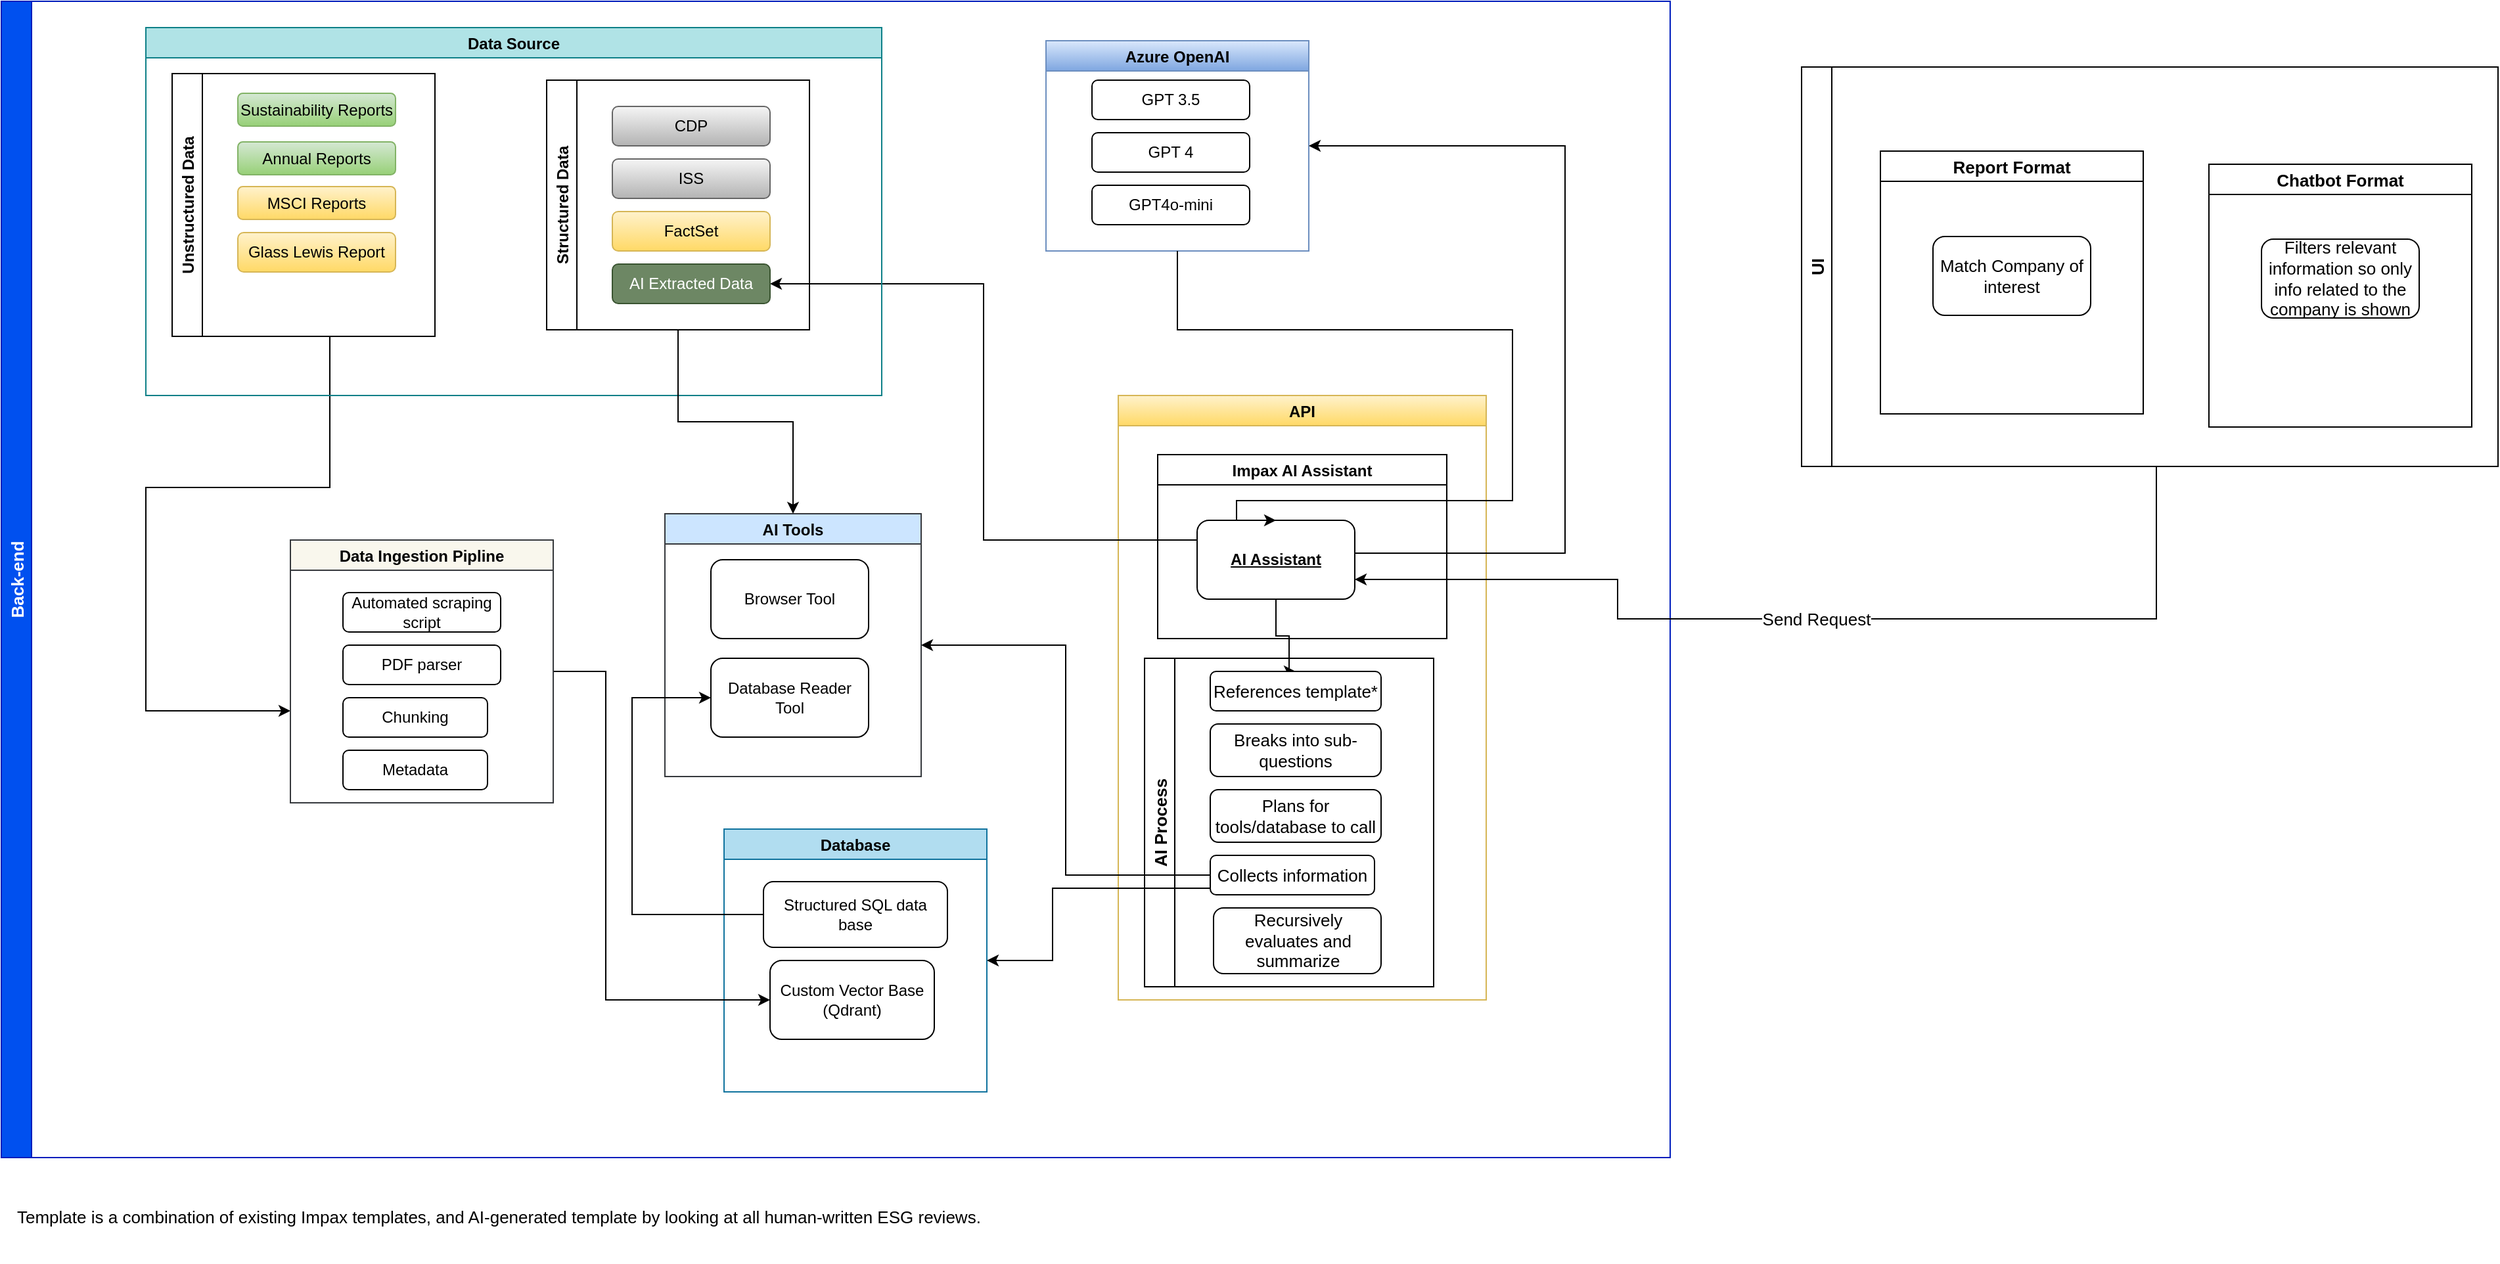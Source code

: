 <mxfile version="24.8.0">
  <diagram id="tmc6DzVFnJO1wLUBKDYH" name="Page-1">
    <mxGraphModel dx="1973" dy="653" grid="1" gridSize="10" guides="1" tooltips="1" connect="1" arrows="1" fold="1" page="1" pageScale="1" pageWidth="850" pageHeight="1100" math="0" shadow="0">
      <root>
        <mxCell id="0" />
        <mxCell id="1" parent="0" />
        <mxCell id="HovcwMmP69qifJoBiwdF-56" value="" style="group" parent="1" vertex="1" connectable="0">
          <mxGeometry x="-760" y="120" width="1270" height="960" as="geometry" />
        </mxCell>
        <mxCell id="HovcwMmP69qifJoBiwdF-2" value="Azure OpenAI" style="swimlane;fillColor=#dae8fc;gradientColor=#7ea6e0;strokeColor=#6c8ebf;" parent="HovcwMmP69qifJoBiwdF-56" vertex="1">
          <mxGeometry x="795" y="30" width="200" height="160" as="geometry" />
        </mxCell>
        <mxCell id="HovcwMmP69qifJoBiwdF-19" value="GPT 3.5" style="rounded=1;whiteSpace=wrap;html=1;" parent="HovcwMmP69qifJoBiwdF-2" vertex="1">
          <mxGeometry x="35" y="30" width="120" height="30" as="geometry" />
        </mxCell>
        <mxCell id="HovcwMmP69qifJoBiwdF-20" value="GPT 4" style="rounded=1;whiteSpace=wrap;html=1;" parent="HovcwMmP69qifJoBiwdF-2" vertex="1">
          <mxGeometry x="35" y="70" width="120" height="30" as="geometry" />
        </mxCell>
        <mxCell id="HovcwMmP69qifJoBiwdF-21" value="GPT4o-mini" style="rounded=1;whiteSpace=wrap;html=1;" parent="HovcwMmP69qifJoBiwdF-2" vertex="1">
          <mxGeometry x="35" y="110" width="120" height="30" as="geometry" />
        </mxCell>
        <mxCell id="HovcwMmP69qifJoBiwdF-23" style="edgeStyle=orthogonalEdgeStyle;rounded=0;orthogonalLoop=1;jettySize=auto;html=1;exitX=0.5;exitY=1;exitDx=0;exitDy=0;" parent="HovcwMmP69qifJoBiwdF-56" source="HovcwMmP69qifJoBiwdF-25" edge="1">
          <mxGeometry relative="1" as="geometry">
            <mxPoint x="220" y="540" as="targetPoint" />
            <mxPoint x="250" y="250" as="sourcePoint" />
            <Array as="points">
              <mxPoint x="250" y="255" />
              <mxPoint x="250" y="370" />
              <mxPoint x="110" y="370" />
              <mxPoint x="110" y="540" />
            </Array>
          </mxGeometry>
        </mxCell>
        <mxCell id="HovcwMmP69qifJoBiwdF-4" value="Database" style="swimlane;fillColor=#b1ddf0;strokeColor=#10739e;" parent="HovcwMmP69qifJoBiwdF-56" vertex="1">
          <mxGeometry x="550" y="630" width="200" height="200" as="geometry" />
        </mxCell>
        <mxCell id="HovcwMmP69qifJoBiwdF-9" value="Custom Vector Base (Qdrant)" style="rounded=1;whiteSpace=wrap;html=1;" parent="HovcwMmP69qifJoBiwdF-4" vertex="1">
          <mxGeometry x="35" y="100" width="125" height="60" as="geometry" />
        </mxCell>
        <mxCell id="HovcwMmP69qifJoBiwdF-42" value="Structured SQL data base" style="rounded=1;whiteSpace=wrap;html=1;" parent="HovcwMmP69qifJoBiwdF-4" vertex="1">
          <mxGeometry x="30" y="40" width="140" height="50" as="geometry" />
        </mxCell>
        <mxCell id="HovcwMmP69qifJoBiwdF-5" value="API" style="swimlane;fillColor=#fff2cc;gradientColor=#ffd966;strokeColor=#d6b656;" parent="HovcwMmP69qifJoBiwdF-56" vertex="1">
          <mxGeometry x="850" y="300" width="280" height="460" as="geometry" />
        </mxCell>
        <mxCell id="HovcwMmP69qifJoBiwdF-6" value="Impax AI Assistant" style="swimlane;" parent="HovcwMmP69qifJoBiwdF-5" vertex="1">
          <mxGeometry x="30" y="45" width="220" height="140" as="geometry" />
        </mxCell>
        <mxCell id="HovcwMmP69qifJoBiwdF-7" value="AI Assistant" style="rounded=1;whiteSpace=wrap;html=1;fontStyle=5" parent="HovcwMmP69qifJoBiwdF-6" vertex="1">
          <mxGeometry x="30" y="50" width="120" height="60" as="geometry" />
        </mxCell>
        <mxCell id="HovcwMmP69qifJoBiwdF-18" style="edgeStyle=orthogonalEdgeStyle;rounded=0;orthogonalLoop=1;jettySize=auto;html=1;exitX=0.5;exitY=1;exitDx=0;exitDy=0;entryX=0.5;entryY=0;entryDx=0;entryDy=0;" parent="HovcwMmP69qifJoBiwdF-56" source="HovcwMmP69qifJoBiwdF-2" target="HovcwMmP69qifJoBiwdF-7" edge="1">
          <mxGeometry relative="1" as="geometry">
            <Array as="points">
              <mxPoint x="895" y="250" />
              <mxPoint x="1150" y="250" />
              <mxPoint x="1150" y="380" />
              <mxPoint x="940" y="380" />
            </Array>
          </mxGeometry>
        </mxCell>
        <mxCell id="HovcwMmP69qifJoBiwdF-17" style="edgeStyle=orthogonalEdgeStyle;rounded=0;orthogonalLoop=1;jettySize=auto;html=1;entryX=1;entryY=0.5;entryDx=0;entryDy=0;" parent="HovcwMmP69qifJoBiwdF-56" source="HovcwMmP69qifJoBiwdF-7" target="HovcwMmP69qifJoBiwdF-2" edge="1">
          <mxGeometry relative="1" as="geometry">
            <Array as="points">
              <mxPoint x="1190" y="420" />
              <mxPoint x="1190" y="110" />
            </Array>
          </mxGeometry>
        </mxCell>
        <mxCell id="HovcwMmP69qifJoBiwdF-24" style="edgeStyle=orthogonalEdgeStyle;rounded=0;orthogonalLoop=1;jettySize=auto;html=1;entryX=0;entryY=0.5;entryDx=0;entryDy=0;" parent="HovcwMmP69qifJoBiwdF-56" source="HovcwMmP69qifJoBiwdF-10" target="HovcwMmP69qifJoBiwdF-9" edge="1">
          <mxGeometry relative="1" as="geometry">
            <mxPoint x="580" y="720" as="targetPoint" />
            <Array as="points">
              <mxPoint x="460" y="510" />
              <mxPoint x="460" y="760" />
            </Array>
          </mxGeometry>
        </mxCell>
        <mxCell id="HovcwMmP69qifJoBiwdF-10" value="Data Ingestion Pipline" style="swimlane;startSize=23;fillColor=#f9f7ed;strokeColor=#36393d;" parent="HovcwMmP69qifJoBiwdF-56" vertex="1">
          <mxGeometry x="220" y="410" width="200" height="200" as="geometry" />
        </mxCell>
        <mxCell id="HovcwMmP69qifJoBiwdF-11" value="PDF parser" style="rounded=1;whiteSpace=wrap;html=1;" parent="HovcwMmP69qifJoBiwdF-10" vertex="1">
          <mxGeometry x="40" y="80" width="120" height="30" as="geometry" />
        </mxCell>
        <mxCell id="HovcwMmP69qifJoBiwdF-12" value="Chunking" style="rounded=1;whiteSpace=wrap;html=1;" parent="HovcwMmP69qifJoBiwdF-10" vertex="1">
          <mxGeometry x="40" y="120" width="110" height="30" as="geometry" />
        </mxCell>
        <mxCell id="HovcwMmP69qifJoBiwdF-13" value="Metadata" style="rounded=1;whiteSpace=wrap;html=1;" parent="HovcwMmP69qifJoBiwdF-10" vertex="1">
          <mxGeometry x="40" y="160" width="110" height="30" as="geometry" />
        </mxCell>
        <mxCell id="HovcwMmP69qifJoBiwdF-16" value="Automated scraping script" style="rounded=1;whiteSpace=wrap;html=1;" parent="HovcwMmP69qifJoBiwdF-10" vertex="1">
          <mxGeometry x="40" y="40" width="120" height="30" as="geometry" />
        </mxCell>
        <mxCell id="HovcwMmP69qifJoBiwdF-35" value="AI Tools" style="swimlane;fillColor=#cce5ff;strokeColor=#36393d;" parent="HovcwMmP69qifJoBiwdF-56" vertex="1">
          <mxGeometry x="505" y="390" width="195" height="200" as="geometry" />
        </mxCell>
        <mxCell id="HovcwMmP69qifJoBiwdF-36" value="Browser Tool" style="rounded=1;whiteSpace=wrap;html=1;" parent="HovcwMmP69qifJoBiwdF-35" vertex="1">
          <mxGeometry x="35" y="35" width="120" height="60" as="geometry" />
        </mxCell>
        <mxCell id="HovcwMmP69qifJoBiwdF-37" value="Database Reader Tool" style="rounded=1;whiteSpace=wrap;html=1;" parent="HovcwMmP69qifJoBiwdF-35" vertex="1">
          <mxGeometry x="35" y="110" width="120" height="60" as="geometry" />
        </mxCell>
        <mxCell id="HovcwMmP69qifJoBiwdF-38" style="edgeStyle=orthogonalEdgeStyle;rounded=0;orthogonalLoop=1;jettySize=auto;html=1;entryX=0.5;entryY=0;entryDx=0;entryDy=0;" parent="HovcwMmP69qifJoBiwdF-56" source="HovcwMmP69qifJoBiwdF-7" target="HovcwMmP69qifJoBiwdF-50" edge="1">
          <mxGeometry relative="1" as="geometry">
            <mxPoint x="940" y="510" as="targetPoint" />
            <Array as="points">
              <mxPoint x="970" y="483" />
              <mxPoint x="980" y="483" />
              <mxPoint x="980" y="510" />
            </Array>
          </mxGeometry>
        </mxCell>
        <mxCell id="HovcwMmP69qifJoBiwdF-39" style="edgeStyle=orthogonalEdgeStyle;rounded=0;orthogonalLoop=1;jettySize=auto;html=1;exitX=0;exitY=0.25;exitDx=0;exitDy=0;entryX=1;entryY=0.5;entryDx=0;entryDy=0;" parent="HovcwMmP69qifJoBiwdF-56" source="HovcwMmP69qifJoBiwdF-7" target="HovcwMmP69qifJoBiwdF-40" edge="1">
          <mxGeometry relative="1" as="geometry">
            <mxPoint x="720" y="190" as="targetPoint" />
          </mxGeometry>
        </mxCell>
        <mxCell id="HovcwMmP69qifJoBiwdF-43" style="edgeStyle=orthogonalEdgeStyle;rounded=0;orthogonalLoop=1;jettySize=auto;html=1;entryX=0;entryY=0.5;entryDx=0;entryDy=0;" parent="HovcwMmP69qifJoBiwdF-56" source="HovcwMmP69qifJoBiwdF-42" target="HovcwMmP69qifJoBiwdF-37" edge="1">
          <mxGeometry relative="1" as="geometry">
            <Array as="points">
              <mxPoint x="480" y="695" />
              <mxPoint x="480" y="530" />
            </Array>
          </mxGeometry>
        </mxCell>
        <mxCell id="HovcwMmP69qifJoBiwdF-44" value="Back-end" style="swimlane;horizontal=0;fontSize=13;fillColor=#0050ef;strokeColor=#001DBC;fontColor=#ffffff;" parent="HovcwMmP69qifJoBiwdF-56" vertex="1">
          <mxGeometry width="1270" height="880" as="geometry" />
        </mxCell>
        <mxCell id="HovcwMmP69qifJoBiwdF-47" value="AI Process" style="swimlane;horizontal=0;fontSize=13;" parent="HovcwMmP69qifJoBiwdF-44" vertex="1">
          <mxGeometry x="870" y="500" width="220" height="250" as="geometry" />
        </mxCell>
        <mxCell id="HovcwMmP69qifJoBiwdF-48" value="Breaks into sub-questions" style="rounded=1;whiteSpace=wrap;html=1;fontSize=13;" parent="HovcwMmP69qifJoBiwdF-47" vertex="1">
          <mxGeometry x="50" y="50" width="130" height="40" as="geometry" />
        </mxCell>
        <mxCell id="HovcwMmP69qifJoBiwdF-49" value="Collects information" style="rounded=1;whiteSpace=wrap;html=1;fontSize=13;" parent="HovcwMmP69qifJoBiwdF-47" vertex="1">
          <mxGeometry x="50" y="150" width="125" height="30" as="geometry" />
        </mxCell>
        <mxCell id="HovcwMmP69qifJoBiwdF-50" value="References template*" style="rounded=1;whiteSpace=wrap;html=1;fontSize=13;" parent="HovcwMmP69qifJoBiwdF-47" vertex="1">
          <mxGeometry x="50" y="10" width="130" height="30" as="geometry" />
        </mxCell>
        <mxCell id="HovcwMmP69qifJoBiwdF-52" value="Recursively evaluates and summarize" style="rounded=1;whiteSpace=wrap;html=1;fontSize=13;" parent="HovcwMmP69qifJoBiwdF-47" vertex="1">
          <mxGeometry x="52.5" y="190" width="127.5" height="50" as="geometry" />
        </mxCell>
        <mxCell id="HovcwMmP69qifJoBiwdF-53" value="Plans for tools/database to call" style="rounded=1;whiteSpace=wrap;html=1;fontSize=13;" parent="HovcwMmP69qifJoBiwdF-47" vertex="1">
          <mxGeometry x="50" y="100" width="130" height="40" as="geometry" />
        </mxCell>
        <mxCell id="HovcwMmP69qifJoBiwdF-3" value="Data Source" style="swimlane;fillColor=#b0e3e6;strokeColor=#0e8088;" parent="HovcwMmP69qifJoBiwdF-44" vertex="1">
          <mxGeometry x="110" y="20" width="560" height="280" as="geometry" />
        </mxCell>
        <mxCell id="HovcwMmP69qifJoBiwdF-25" value="Unstructured Data" style="swimlane;horizontal=0;" parent="HovcwMmP69qifJoBiwdF-3" vertex="1">
          <mxGeometry x="20" y="35" width="200" height="200" as="geometry" />
        </mxCell>
        <mxCell id="HovcwMmP69qifJoBiwdF-14" value="Sustainability Reports" style="rounded=1;whiteSpace=wrap;html=1;fillColor=#d5e8d4;gradientColor=#97d077;strokeColor=#82b366;" parent="HovcwMmP69qifJoBiwdF-25" vertex="1">
          <mxGeometry x="50" y="15" width="120" height="25" as="geometry" />
        </mxCell>
        <mxCell id="HovcwMmP69qifJoBiwdF-15" value="Annual Reports" style="rounded=1;whiteSpace=wrap;html=1;fillColor=#d5e8d4;gradientColor=#97d077;strokeColor=#82b366;" parent="HovcwMmP69qifJoBiwdF-25" vertex="1">
          <mxGeometry x="50" y="52" width="120" height="25" as="geometry" />
        </mxCell>
        <mxCell id="HovcwMmP69qifJoBiwdF-27" value="MSCI Reports" style="rounded=1;whiteSpace=wrap;html=1;fillColor=#fff2cc;gradientColor=#ffd966;strokeColor=#d6b656;" parent="HovcwMmP69qifJoBiwdF-25" vertex="1">
          <mxGeometry x="50" y="86" width="120" height="25" as="geometry" />
        </mxCell>
        <mxCell id="HovcwMmP69qifJoBiwdF-28" value="Glass Lewis Report" style="rounded=1;whiteSpace=wrap;html=1;fillColor=#fff2cc;gradientColor=#ffd966;strokeColor=#d6b656;" parent="HovcwMmP69qifJoBiwdF-25" vertex="1">
          <mxGeometry x="50" y="121" width="120" height="30" as="geometry" />
        </mxCell>
        <mxCell id="HovcwMmP69qifJoBiwdF-29" value="Structured Data" style="swimlane;horizontal=0;" parent="HovcwMmP69qifJoBiwdF-3" vertex="1">
          <mxGeometry x="305" y="40" width="200" height="190" as="geometry" />
        </mxCell>
        <mxCell id="HovcwMmP69qifJoBiwdF-31" value="CDP" style="rounded=1;whiteSpace=wrap;html=1;fillColor=#f5f5f5;gradientColor=#b3b3b3;strokeColor=#666666;" parent="HovcwMmP69qifJoBiwdF-29" vertex="1">
          <mxGeometry x="50" y="20" width="120" height="30" as="geometry" />
        </mxCell>
        <mxCell id="HovcwMmP69qifJoBiwdF-32" value="ISS" style="rounded=1;whiteSpace=wrap;html=1;fillColor=#f5f5f5;gradientColor=#b3b3b3;strokeColor=#666666;" parent="HovcwMmP69qifJoBiwdF-29" vertex="1">
          <mxGeometry x="50" y="60" width="120" height="30" as="geometry" />
        </mxCell>
        <mxCell id="HovcwMmP69qifJoBiwdF-33" value="FactSet" style="rounded=1;whiteSpace=wrap;html=1;fillColor=#fff2cc;gradientColor=#ffd966;strokeColor=#d6b656;" parent="HovcwMmP69qifJoBiwdF-29" vertex="1">
          <mxGeometry x="50" y="100" width="120" height="30" as="geometry" />
        </mxCell>
        <mxCell id="HovcwMmP69qifJoBiwdF-40" value="AI Extracted Data" style="rounded=1;whiteSpace=wrap;html=1;fillColor=#6d8764;strokeColor=#3A5431;fontColor=#ffffff;" parent="HovcwMmP69qifJoBiwdF-29" vertex="1">
          <mxGeometry x="50" y="140" width="120" height="30" as="geometry" />
        </mxCell>
        <mxCell id="HovcwMmP69qifJoBiwdF-51" value="Template is a combination of existing Impax templates, and AI-generated template by looking at all human-written ESG reviews." style="text;html=1;strokeColor=none;fillColor=none;align=left;verticalAlign=middle;whiteSpace=wrap;rounded=0;fontSize=13;" parent="HovcwMmP69qifJoBiwdF-56" vertex="1">
          <mxGeometry x="10" y="890" width="1160" height="70" as="geometry" />
        </mxCell>
        <mxCell id="HovcwMmP69qifJoBiwdF-54" style="edgeStyle=orthogonalEdgeStyle;rounded=0;orthogonalLoop=1;jettySize=auto;html=1;exitX=0;exitY=0.5;exitDx=0;exitDy=0;entryX=1;entryY=0.5;entryDx=0;entryDy=0;fontSize=13;" parent="HovcwMmP69qifJoBiwdF-56" source="HovcwMmP69qifJoBiwdF-49" target="HovcwMmP69qifJoBiwdF-35" edge="1">
          <mxGeometry relative="1" as="geometry" />
        </mxCell>
        <mxCell id="HovcwMmP69qifJoBiwdF-34" style="edgeStyle=orthogonalEdgeStyle;rounded=0;orthogonalLoop=1;jettySize=auto;html=1;exitX=0.5;exitY=1;exitDx=0;exitDy=0;" parent="HovcwMmP69qifJoBiwdF-56" source="HovcwMmP69qifJoBiwdF-29" target="HovcwMmP69qifJoBiwdF-35" edge="1">
          <mxGeometry relative="1" as="geometry">
            <mxPoint x="570" y="410" as="targetPoint" />
          </mxGeometry>
        </mxCell>
        <mxCell id="HovcwMmP69qifJoBiwdF-55" style="edgeStyle=orthogonalEdgeStyle;rounded=0;orthogonalLoop=1;jettySize=auto;html=1;exitX=0;exitY=0.5;exitDx=0;exitDy=0;entryX=1;entryY=0.5;entryDx=0;entryDy=0;fontSize=13;" parent="HovcwMmP69qifJoBiwdF-56" source="HovcwMmP69qifJoBiwdF-49" target="HovcwMmP69qifJoBiwdF-4" edge="1">
          <mxGeometry relative="1" as="geometry">
            <Array as="points">
              <mxPoint x="800" y="675" />
              <mxPoint x="800" y="730" />
            </Array>
          </mxGeometry>
        </mxCell>
        <mxCell id="HovcwMmP69qifJoBiwdF-62" value="Send Request" style="edgeStyle=orthogonalEdgeStyle;rounded=0;orthogonalLoop=1;jettySize=auto;html=1;fontSize=13;exitX=0.5;exitY=1;exitDx=0;exitDy=0;entryX=1;entryY=0.75;entryDx=0;entryDy=0;" parent="1" source="HovcwMmP69qifJoBiwdF-57" target="HovcwMmP69qifJoBiwdF-7" edge="1">
          <mxGeometry relative="1" as="geometry">
            <mxPoint x="230" y="550" as="targetPoint" />
            <mxPoint x="860" y="490" as="sourcePoint" />
            <Array as="points">
              <mxPoint x="880" y="474" />
              <mxPoint x="880" y="590" />
              <mxPoint x="470" y="590" />
              <mxPoint x="470" y="560" />
            </Array>
          </mxGeometry>
        </mxCell>
        <mxCell id="HovcwMmP69qifJoBiwdF-57" value="UI" style="swimlane;horizontal=0;fontSize=13;" parent="1" vertex="1">
          <mxGeometry x="610" y="170" width="530" height="304" as="geometry" />
        </mxCell>
        <mxCell id="HovcwMmP69qifJoBiwdF-58" value="Report Format" style="swimlane;fontSize=13;" parent="HovcwMmP69qifJoBiwdF-57" vertex="1">
          <mxGeometry x="60" y="64" width="200" height="200" as="geometry" />
        </mxCell>
        <mxCell id="HovcwMmP69qifJoBiwdF-59" value="Match Company of interest" style="rounded=1;whiteSpace=wrap;html=1;fontSize=13;" parent="HovcwMmP69qifJoBiwdF-58" vertex="1">
          <mxGeometry x="40" y="65" width="120" height="60" as="geometry" />
        </mxCell>
        <mxCell id="HovcwMmP69qifJoBiwdF-60" value="Chatbot Format" style="swimlane;fontSize=13;" parent="HovcwMmP69qifJoBiwdF-57" vertex="1">
          <mxGeometry x="310" y="74" width="200" height="200" as="geometry" />
        </mxCell>
        <mxCell id="HovcwMmP69qifJoBiwdF-61" value="Filters relevant information so only info related to the company is shown" style="rounded=1;whiteSpace=wrap;html=1;fontSize=13;" parent="HovcwMmP69qifJoBiwdF-60" vertex="1">
          <mxGeometry x="40" y="57" width="120" height="60" as="geometry" />
        </mxCell>
      </root>
    </mxGraphModel>
  </diagram>
</mxfile>
